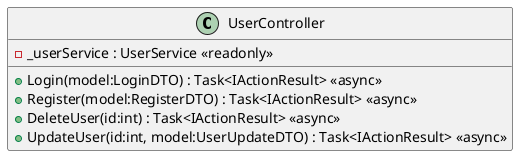 @startuml
class UserController {
    - _userService : UserService <<readonly>>
    + Login(model:LoginDTO) : Task<IActionResult> <<async>>
    + Register(model:RegisterDTO) : Task<IActionResult> <<async>>
    + DeleteUser(id:int) : Task<IActionResult> <<async>>
    + UpdateUser(id:int, model:UserUpdateDTO) : Task<IActionResult> <<async>>
}
@enduml

